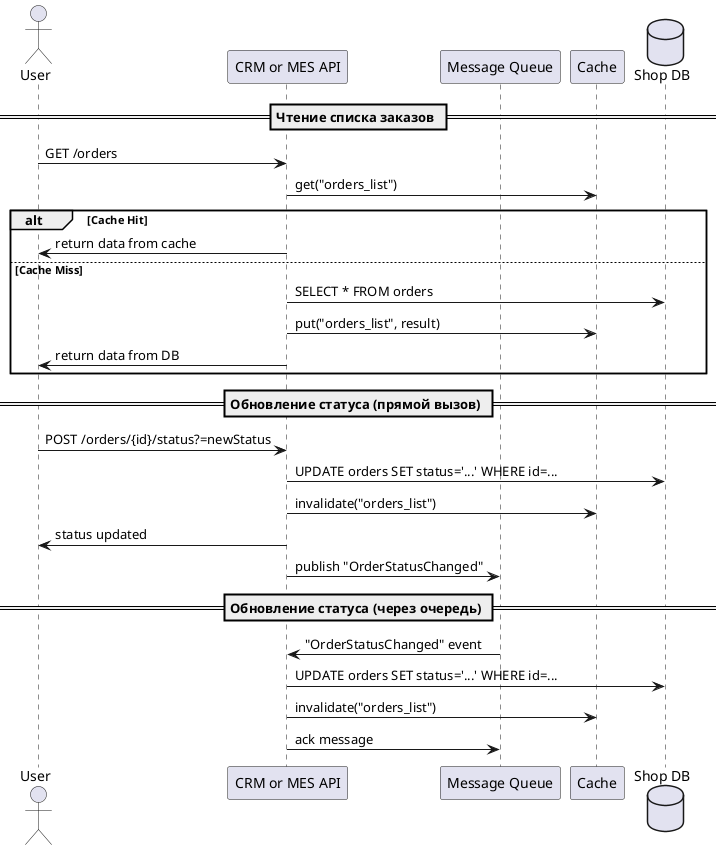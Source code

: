 @startuml

actor User as Operator
participant "CRM or MES API" as API
participant "Message Queue" as MQ
participant Cache
database "Shop DB" as DB

== Чтение списка заказов ==
Operator -> API : GET /orders
API -> Cache : get("orders_list")
alt Cache Hit
  API -> Operator : return data from cache
else Cache Miss
  API -> DB : SELECT * FROM orders
  API -> Cache : put("orders_list", result)
  API -> Operator : return data from DB
end

== Обновление статуса (прямой вызов) ==
Operator -> API : POST /orders/{id}/status?=newStatus
API -> DB : UPDATE orders SET status='...' WHERE id=...
API -> Cache : invalidate("orders_list")
API -> Operator : status updated
API -> MQ : publish "OrderStatusChanged"

== Обновление статуса (через очередь) ==
MQ -> API : "OrderStatusChanged" event
API -> DB : UPDATE orders SET status='...' WHERE id=...
API -> Cache : invalidate("orders_list")
API -> MQ : ack message

@enduml